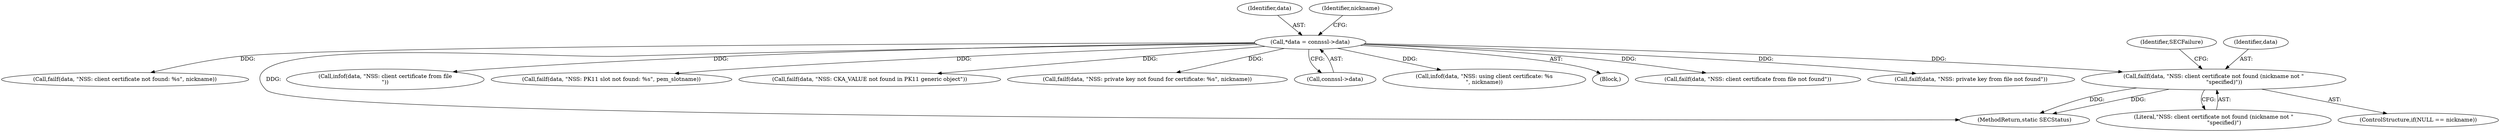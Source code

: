 digraph "0_curl_curl-7_50_2~32@pointer" {
"1000262" [label="(Call,failf(data, \"NSS: client certificate not found (nickname not \"\n            \"specified)\"))"];
"1000117" [label="(Call,*data = connssl->data)"];
"1000262" [label="(Call,failf(data, \"NSS: client certificate not found (nickname not \"\n            \"specified)\"))"];
"1000198" [label="(Call,failf(data, \"NSS: client certificate from file not found\"))"];
"1000271" [label="(Identifier,SECFailure)"];
"1000218" [label="(Call,failf(data, \"NSS: private key from file not found\"))"];
"1000266" [label="(Call,failf(data, \"NSS: client certificate not found: %s\", nickname))"];
"1000118" [label="(Identifier,data)"];
"1000263" [label="(Identifier,data)"];
"1000307" [label="(MethodReturn,static SECStatus)"];
"1000124" [label="(Identifier,nickname)"];
"1000225" [label="(Call,infof(data, \"NSS: client certificate from file\n\"))"];
"1000264" [label="(Literal,\"NSS: client certificate not found (nickname not \"\n            \"specified)\")"];
"1000157" [label="(Call,failf(data, \"NSS: PK11 slot not found: %s\", pem_slotname))"];
"1000175" [label="(Call,failf(data, \"NSS: CKA_VALUE not found in PK11 generic object\"))"];
"1000258" [label="(ControlStructure,if(NULL == nickname))"];
"1000291" [label="(Call,failf(data, \"NSS: private key not found for certificate: %s\", nickname))"];
"1000117" [label="(Call,*data = connssl->data)"];
"1000119" [label="(Call,connssl->data)"];
"1000297" [label="(Call,infof(data, \"NSS: using client certificate: %s\n\", nickname))"];
"1000109" [label="(Block,)"];
"1000262" -> "1000258"  [label="AST: "];
"1000262" -> "1000264"  [label="CFG: "];
"1000263" -> "1000262"  [label="AST: "];
"1000264" -> "1000262"  [label="AST: "];
"1000271" -> "1000262"  [label="CFG: "];
"1000262" -> "1000307"  [label="DDG: "];
"1000262" -> "1000307"  [label="DDG: "];
"1000117" -> "1000262"  [label="DDG: "];
"1000117" -> "1000109"  [label="AST: "];
"1000117" -> "1000119"  [label="CFG: "];
"1000118" -> "1000117"  [label="AST: "];
"1000119" -> "1000117"  [label="AST: "];
"1000124" -> "1000117"  [label="CFG: "];
"1000117" -> "1000307"  [label="DDG: "];
"1000117" -> "1000157"  [label="DDG: "];
"1000117" -> "1000175"  [label="DDG: "];
"1000117" -> "1000198"  [label="DDG: "];
"1000117" -> "1000218"  [label="DDG: "];
"1000117" -> "1000225"  [label="DDG: "];
"1000117" -> "1000266"  [label="DDG: "];
"1000117" -> "1000291"  [label="DDG: "];
"1000117" -> "1000297"  [label="DDG: "];
}

